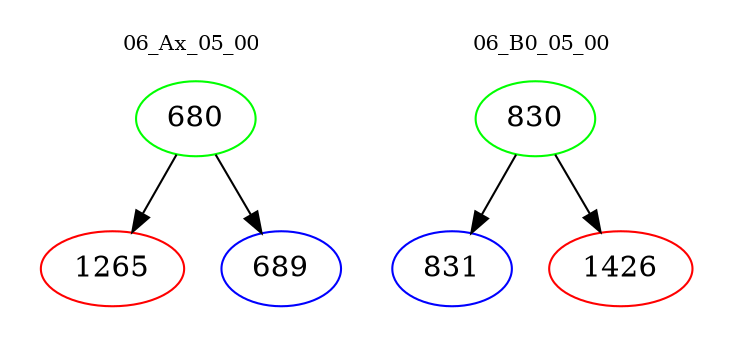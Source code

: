 digraph{
subgraph cluster_0 {
color = white
label = "06_Ax_05_00";
fontsize=10;
T0_680 [label="680", color="green"]
T0_680 -> T0_1265 [color="black"]
T0_1265 [label="1265", color="red"]
T0_680 -> T0_689 [color="black"]
T0_689 [label="689", color="blue"]
}
subgraph cluster_1 {
color = white
label = "06_B0_05_00";
fontsize=10;
T1_830 [label="830", color="green"]
T1_830 -> T1_831 [color="black"]
T1_831 [label="831", color="blue"]
T1_830 -> T1_1426 [color="black"]
T1_1426 [label="1426", color="red"]
}
}
